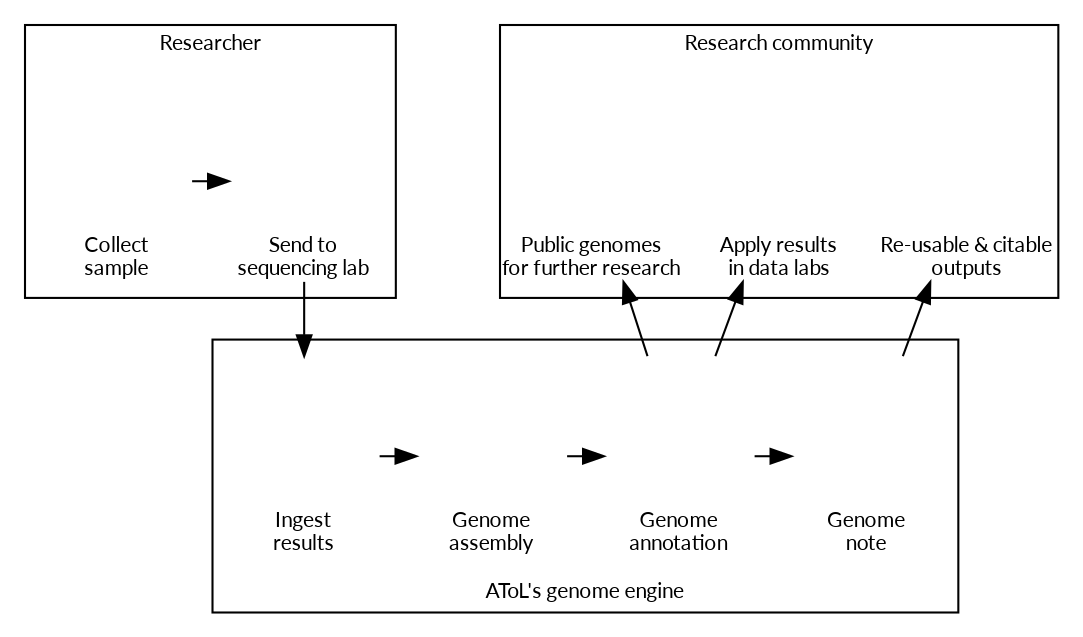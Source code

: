 digraph {
    fontname = "lato";
    fontsize = "10";
    bgcolor = "white";
    // margin = 0;
    compound = true;
    splines = true;
    // This attribute applies to the graph itself
    // size = "1,1";
    node [
        fontname = "lato";
        fontsize = "10";
        labelloc = "b";
        imagepos = "tc";
        shape = none;
        fixedsize = true;
        height = 1.33;
        width = 1;
        imagescale = true;
    ];
    
    
    subgraph cluster_researcher {
        label = "Researcher";
        subgraph {
            rank = same;
            
            sample_collection [
                label = "Collect\nsample";
                image = "resources/png/6816614-200.png";
                group = main;
            ];
            sequencing [
                label = "Send to\nsequencing lab";
                image = "resources/png/6374577-200.png";
                group = main;
            ];
        }
    }
    
    subgraph cluster_researcher2 {
        label = "Research community";
        subgraph {
            rank = same;
            
            use [
                label = "Public genomes\nfor further research";
                image = "resources/png/7322115-200.png";
                group = main;
            ];
            labs [
                label = "Apply results\nin data labs";
                image = "resources/png/6326403-200.png";
                group = main;
            ];
            
            cite [
                label = "Re-usable & citable\noutputs";
                image = "resources/png/7342354-200.png";
                group = main;
            ];
        }
    }
    
    
    subgraph cluster_genomeengine {
        label = "AToL's genome engine";
        labelloc = "b";
        subgraph {
            rank = same;
            
            data_deposit [
                label = "Ingest\nresults";
                image = "resources/png/6951193-200.png";
            ];
            
            assembly [
                label = "Genome\nassembly";
                image = "resources/png/2378088-200.png";
            ];
            annotation [
                label = "Genome\nannotation";
                image = "resources/png/7322100-200.png";
            ];
            publication [
                label = "Genome\nnote";
                image = "resources/png/2094347-200.png";
            ];
        }
    }
    sample_collection -> sequencing;
    sequencing -> data_deposit;
    data_deposit -> assembly;
    assembly -> annotation;
    annotation -> publication;
    annotation -> use [
        constraint = false;
    ];
    
    
    annotation -> labs [
        constraint = false;
    ];
    
    
    publication -> cite [
        constraint = false;
    ];
    
    
    
    use -> labs [
        style = invis;
    ];
    
    
    labs -> cite [
        style = invis;
    ];
}